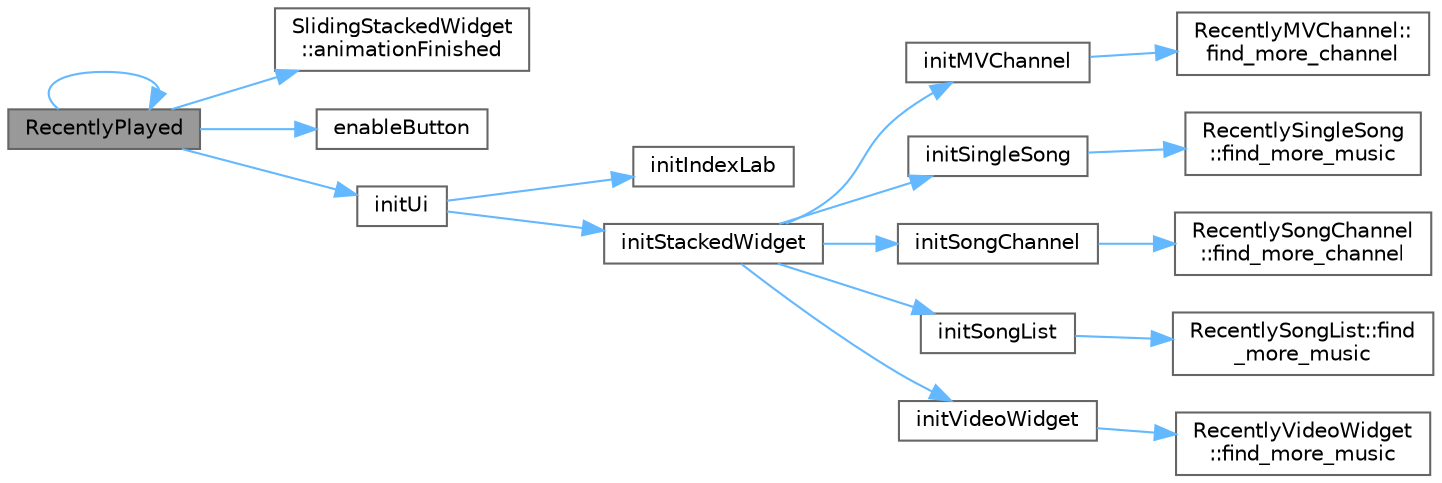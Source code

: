 digraph "RecentlyPlayed"
{
 // LATEX_PDF_SIZE
  bgcolor="transparent";
  edge [fontname=Helvetica,fontsize=10,labelfontname=Helvetica,labelfontsize=10];
  node [fontname=Helvetica,fontsize=10,shape=box,height=0.2,width=0.4];
  rankdir="LR";
  Node1 [id="Node000001",label="RecentlyPlayed",height=0.2,width=0.4,color="gray40", fillcolor="grey60", style="filled", fontcolor="black",tooltip="构造函数，初始化最近播放界面"];
  Node1 -> Node2 [id="edge1_Node000001_Node000002",color="steelblue1",style="solid",tooltip=" "];
  Node2 [id="Node000002",label="SlidingStackedWidget\l::animationFinished",height=0.2,width=0.4,color="grey40", fillcolor="white", style="filled",URL="$class_sliding_stacked_widget.html#a82607af1dd17a4c691295ae63aaf7a2d",tooltip="动画完成信号"];
  Node1 -> Node3 [id="edge2_Node000001_Node000003",color="steelblue1",style="solid",tooltip=" "];
  Node3 [id="Node000003",label="enableButton",height=0.2,width=0.4,color="grey40", fillcolor="white", style="filled",URL="$class_recently_played.html#ab868524a9562cda1f7b60b4220e2248e",tooltip="启用或禁用按钮"];
  Node1 -> Node4 [id="edge3_Node000001_Node000004",color="steelblue1",style="solid",tooltip=" "];
  Node4 [id="Node000004",label="initUi",height=0.2,width=0.4,color="grey40", fillcolor="white", style="filled",URL="$class_recently_played.html#afba6e95967cc3eb25fd518f7bde6ec04",tooltip="初始化界面"];
  Node4 -> Node5 [id="edge4_Node000004_Node000005",color="steelblue1",style="solid",tooltip=" "];
  Node5 [id="Node000005",label="initIndexLab",height=0.2,width=0.4,color="grey40", fillcolor="white", style="filled",URL="$class_recently_played.html#aebc31945fa34b123ada488d5710cce62",tooltip="初始化索引标签"];
  Node4 -> Node6 [id="edge5_Node000004_Node000006",color="steelblue1",style="solid",tooltip=" "];
  Node6 [id="Node000006",label="initStackedWidget",height=0.2,width=0.4,color="grey40", fillcolor="white", style="filled",URL="$class_recently_played.html#a0880fc715278119401b0b218adc8ade6",tooltip="初始化堆栈窗口"];
  Node6 -> Node7 [id="edge6_Node000006_Node000007",color="steelblue1",style="solid",tooltip=" "];
  Node7 [id="Node000007",label="initMVChannel",height=0.2,width=0.4,color="grey40", fillcolor="white", style="filled",URL="$class_recently_played.html#ac8c6d39c9bb9e13221d602076fc29018",tooltip="初始化 MV 频道界面"];
  Node7 -> Node8 [id="edge7_Node000007_Node000008",color="steelblue1",style="solid",tooltip=" "];
  Node8 [id="Node000008",label="RecentlyMVChannel::\lfind_more_channel",height=0.2,width=0.4,color="grey40", fillcolor="white", style="filled",URL="$class_recently_m_v_channel.html#aa8baaa8edba9b9f49e961a3342ee40c7",tooltip="搜索更多频道的信号"];
  Node6 -> Node9 [id="edge8_Node000006_Node000009",color="steelblue1",style="solid",tooltip=" "];
  Node9 [id="Node000009",label="initSingleSong",height=0.2,width=0.4,color="grey40", fillcolor="white", style="filled",URL="$class_recently_played.html#a67a51b4fffd47353441cbc3b66534c08",tooltip="初始化单曲界面"];
  Node9 -> Node10 [id="edge9_Node000009_Node000010",color="steelblue1",style="solid",tooltip=" "];
  Node10 [id="Node000010",label="RecentlySingleSong\l::find_more_music",height=0.2,width=0.4,color="grey40", fillcolor="white", style="filled",URL="$class_recently_single_song.html#aa23356daca3ed71116d6ae55df2991f4",tooltip="搜索更多音乐的信号"];
  Node6 -> Node11 [id="edge10_Node000006_Node000011",color="steelblue1",style="solid",tooltip=" "];
  Node11 [id="Node000011",label="initSongChannel",height=0.2,width=0.4,color="grey40", fillcolor="white", style="filled",URL="$class_recently_played.html#ae6b987e4a7f5ebb1f7b58456e32f140a",tooltip="初始化歌曲频道界面"];
  Node11 -> Node12 [id="edge11_Node000011_Node000012",color="steelblue1",style="solid",tooltip=" "];
  Node12 [id="Node000012",label="RecentlySongChannel\l::find_more_channel",height=0.2,width=0.4,color="grey40", fillcolor="white", style="filled",URL="$class_recently_song_channel.html#aa8baaa8edba9b9f49e961a3342ee40c7",tooltip="搜索更多频道的信号"];
  Node6 -> Node13 [id="edge12_Node000006_Node000013",color="steelblue1",style="solid",tooltip=" "];
  Node13 [id="Node000013",label="initSongList",height=0.2,width=0.4,color="grey40", fillcolor="white", style="filled",URL="$class_recently_played.html#ae05868a688d1a36771864c8ddd30adcb",tooltip="初始化歌单界面"];
  Node13 -> Node14 [id="edge13_Node000013_Node000014",color="steelblue1",style="solid",tooltip=" "];
  Node14 [id="Node000014",label="RecentlySongList::find\l_more_music",height=0.2,width=0.4,color="grey40", fillcolor="white", style="filled",URL="$class_recently_song_list.html#aa23356daca3ed71116d6ae55df2991f4",tooltip="搜索更多音乐的信号"];
  Node6 -> Node15 [id="edge14_Node000006_Node000015",color="steelblue1",style="solid",tooltip=" "];
  Node15 [id="Node000015",label="initVideoWidget",height=0.2,width=0.4,color="grey40", fillcolor="white", style="filled",URL="$class_recently_played.html#a5eb0c8874306ab3b2729f656ac8f8296",tooltip="初始化视频界面"];
  Node15 -> Node16 [id="edge15_Node000015_Node000016",color="steelblue1",style="solid",tooltip=" "];
  Node16 [id="Node000016",label="RecentlyVideoWidget\l::find_more_music",height=0.2,width=0.4,color="grey40", fillcolor="white", style="filled",URL="$class_recently_video_widget.html#aa23356daca3ed71116d6ae55df2991f4",tooltip="搜索更多音乐的信号"];
  Node1 -> Node1 [id="edge16_Node000001_Node000001",color="steelblue1",style="solid",tooltip=" "];
}
